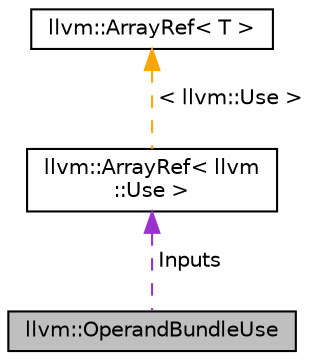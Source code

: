 digraph "llvm::OperandBundleUse"
{
 // LATEX_PDF_SIZE
  bgcolor="transparent";
  edge [fontname="Helvetica",fontsize="10",labelfontname="Helvetica",labelfontsize="10"];
  node [fontname="Helvetica",fontsize="10",shape=record];
  Node1 [label="llvm::OperandBundleUse",height=0.2,width=0.4,color="black", fillcolor="grey75", style="filled", fontcolor="black",tooltip="A lightweight accessor for an operand bundle meant to be passed around by value."];
  Node2 -> Node1 [dir="back",color="darkorchid3",fontsize="10",style="dashed",label=" Inputs" ,fontname="Helvetica"];
  Node2 [label="llvm::ArrayRef\< llvm\l::Use \>",height=0.2,width=0.4,color="black",URL="$classllvm_1_1ArrayRef.html",tooltip=" "];
  Node3 -> Node2 [dir="back",color="orange",fontsize="10",style="dashed",label=" \< llvm::Use \>" ,fontname="Helvetica"];
  Node3 [label="llvm::ArrayRef\< T \>",height=0.2,width=0.4,color="black",URL="$classllvm_1_1ArrayRef.html",tooltip="ArrayRef - Represent a constant reference to an array (0 or more elements consecutively in memory),..."];
}

